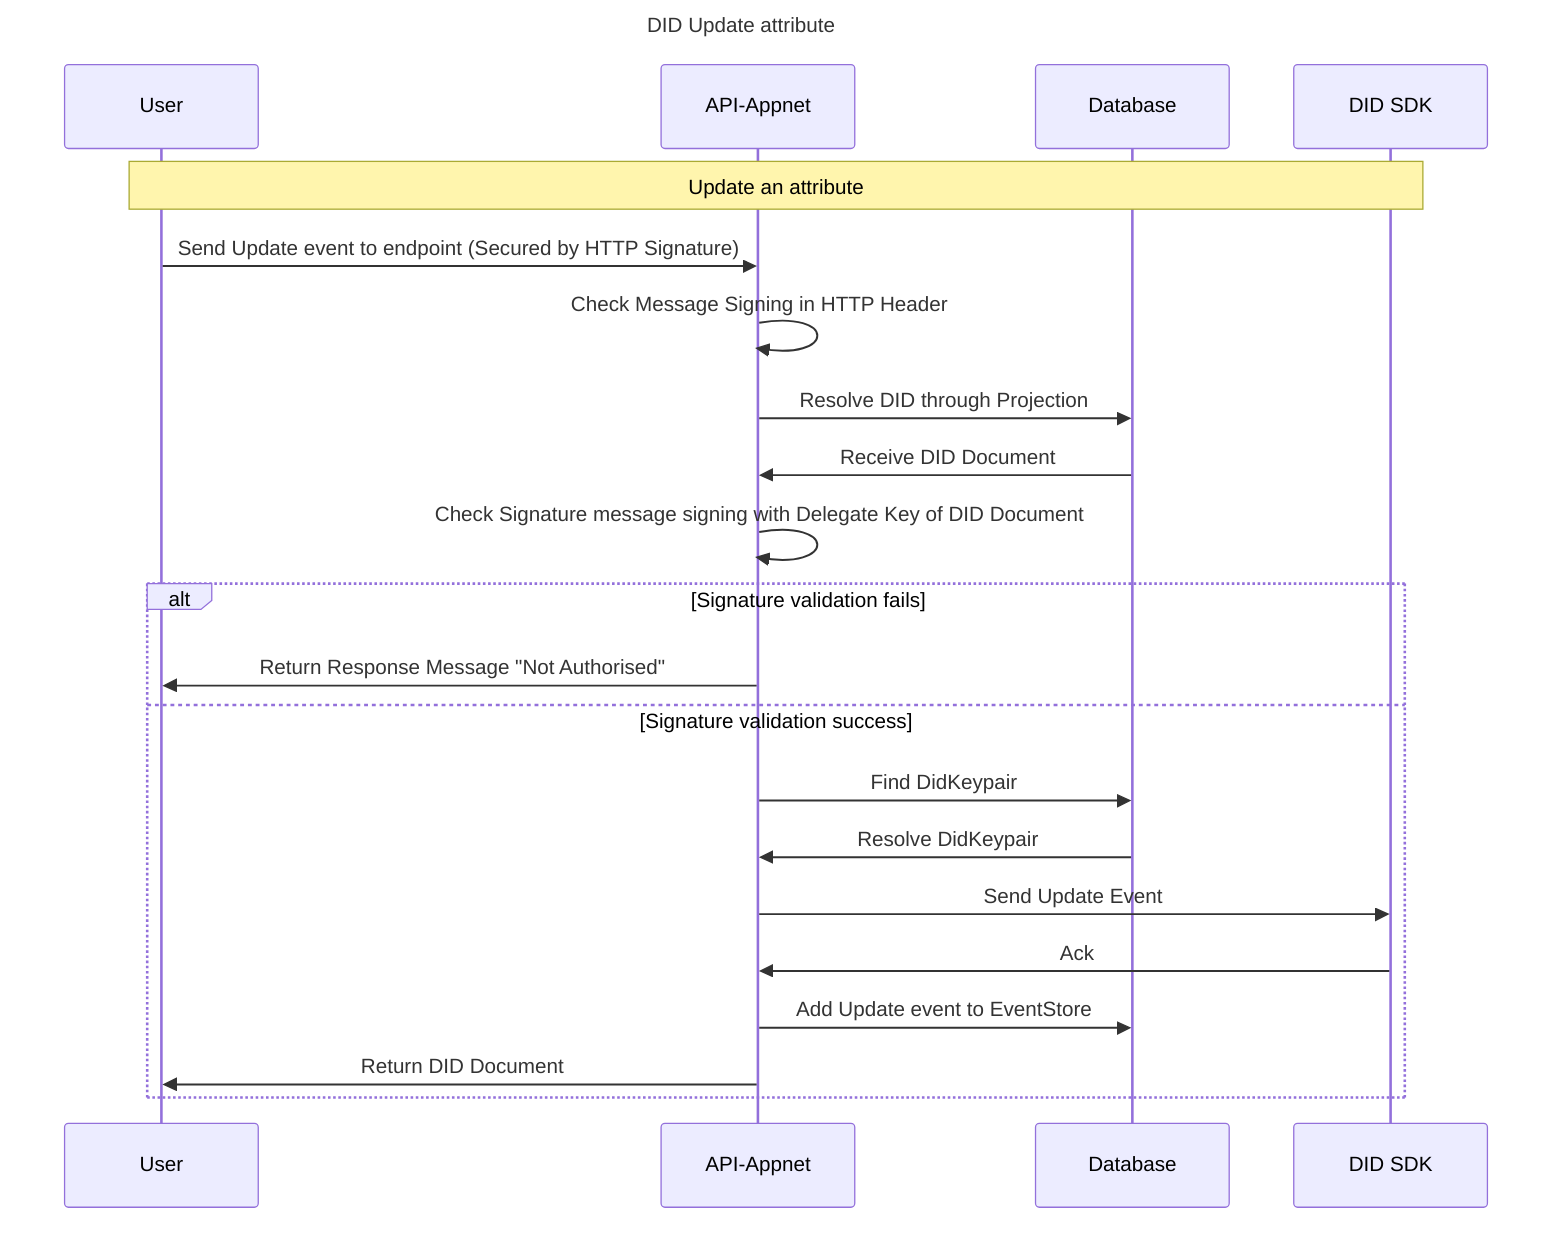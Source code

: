 sequenceDiagram
Title: DID Update attribute

participant Subject as User
participant API as API-Appnet
participant Database as Database
participant DIDSDK as DID SDK

note over Subject,DIDSDK: Update an attribute
Subject ->> API: Send Update event to endpoint (Secured by HTTP Signature)
API ->> API: Check Message Signing in HTTP Header
API ->> Database: Resolve DID through Projection
Database ->> API: Receive DID Document
API ->> API: Check Signature message signing with Delegate Key of DID Document
alt Signature validation fails
API ->> Subject: Return Response Message "Not Authorised"
else Signature validation success
API ->> Database: Find DidKeypair
Database ->> API: Resolve DidKeypair
API ->> DIDSDK: Send Update Event
DIDSDK ->> API: Ack
API ->> Database: Add Update event to EventStore
API ->> Subject: Return DID Document
end